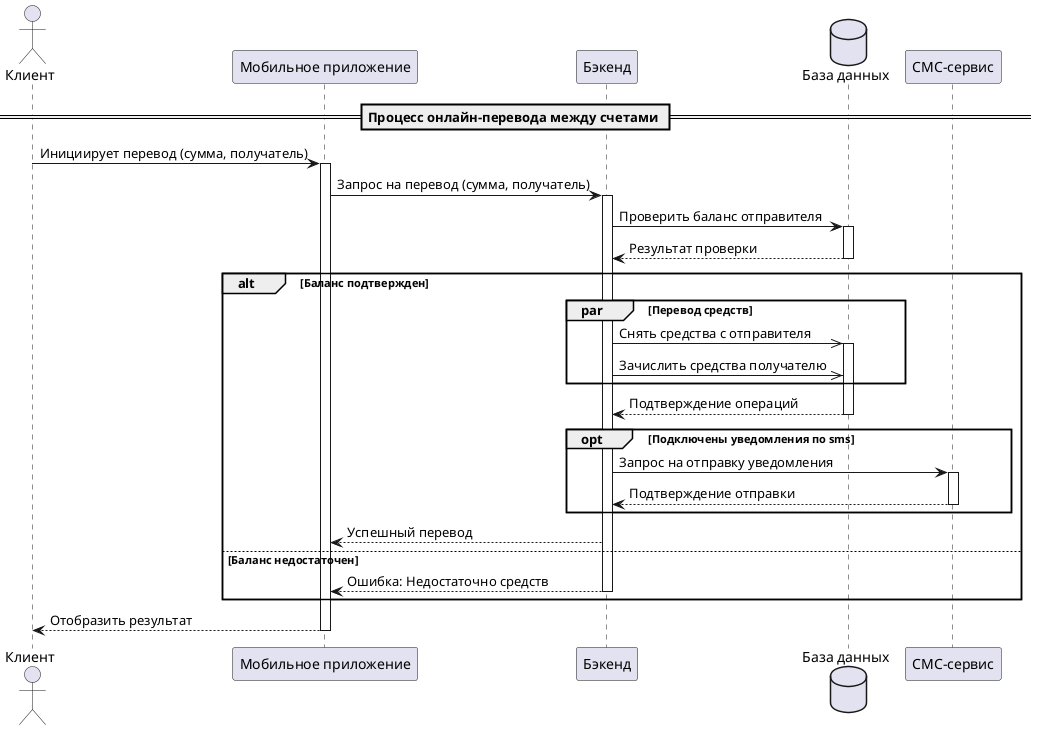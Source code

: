 @startuml
== Процесс онлайн-перевода между счетами ==

actor "Клиент" as client
participant "Мобильное приложение" as app
participant "Бэкенд" as back
database "База данных" as db
participant "СМС-сервис" as sms

client -> app ++ : Инициирует перевод (сумма, получатель)
app -> back ++: Запрос на перевод (сумма, получатель)


    back -> db ++: Проверить баланс отправителя
    
    db --> back --: Результат проверки
    
    
    alt Баланс подтвержден
        par Перевод средств
            back ->> db ++: Снять средства с отправителя        
            back ->> db: Зачислить средства получателю
        end

        db --> back --: Подтверждение операций        
        
        opt Подключены уведомления по sms
            back -> sms ++ : Запрос на отправку уведомления            
            sms --> back -- : Подтверждение отправки
        end        
        
        back --> app: Успешный перевод
    else Баланс недостаточен
        back --> app -- : Ошибка: Недостаточно средств
    end

app --> client -- : Отобразить результат

@enduml